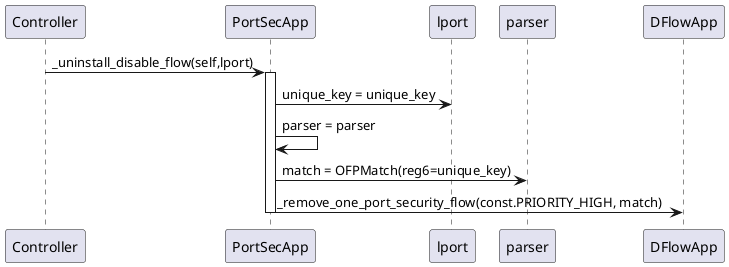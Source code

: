 @startuml  uninstall disable flow
Controller->PortSecApp:_uninstall_disable_flow(self,lport)
activate PortSecApp
PortSecApp->lport:unique_key = unique_key
PortSecApp->PortSecApp:parser = parser

' # Send packets to next table directly
PortSecApp->parser:match = OFPMatch(reg6=unique_key)
PortSecApp->DFlowApp:_remove_one_port_security_flow(const.PRIORITY_HIGH, match)
deactivate
@enduml